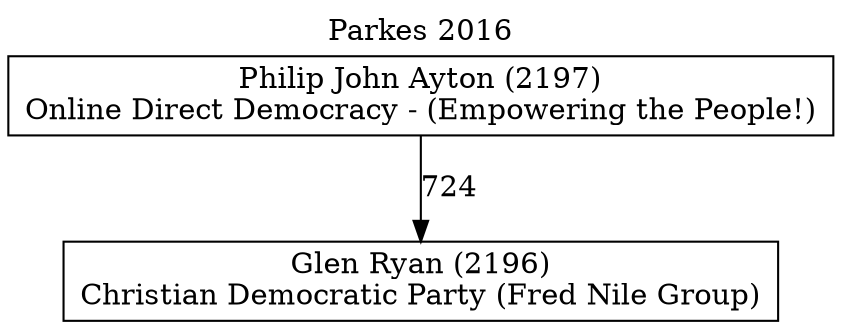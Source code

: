 // House preference flow
digraph "Glen Ryan (2196)_Parkes_2016" {
	graph [label="Parkes 2016" labelloc=t mclimit=10]
	node [shape=box]
	"Glen Ryan (2196)" [label="Glen Ryan (2196)
Christian Democratic Party (Fred Nile Group)"]
	"Philip John Ayton (2197)" [label="Philip John Ayton (2197)
Online Direct Democracy - (Empowering the People!)"]
	"Philip John Ayton (2197)" -> "Glen Ryan (2196)" [label=724]
}
